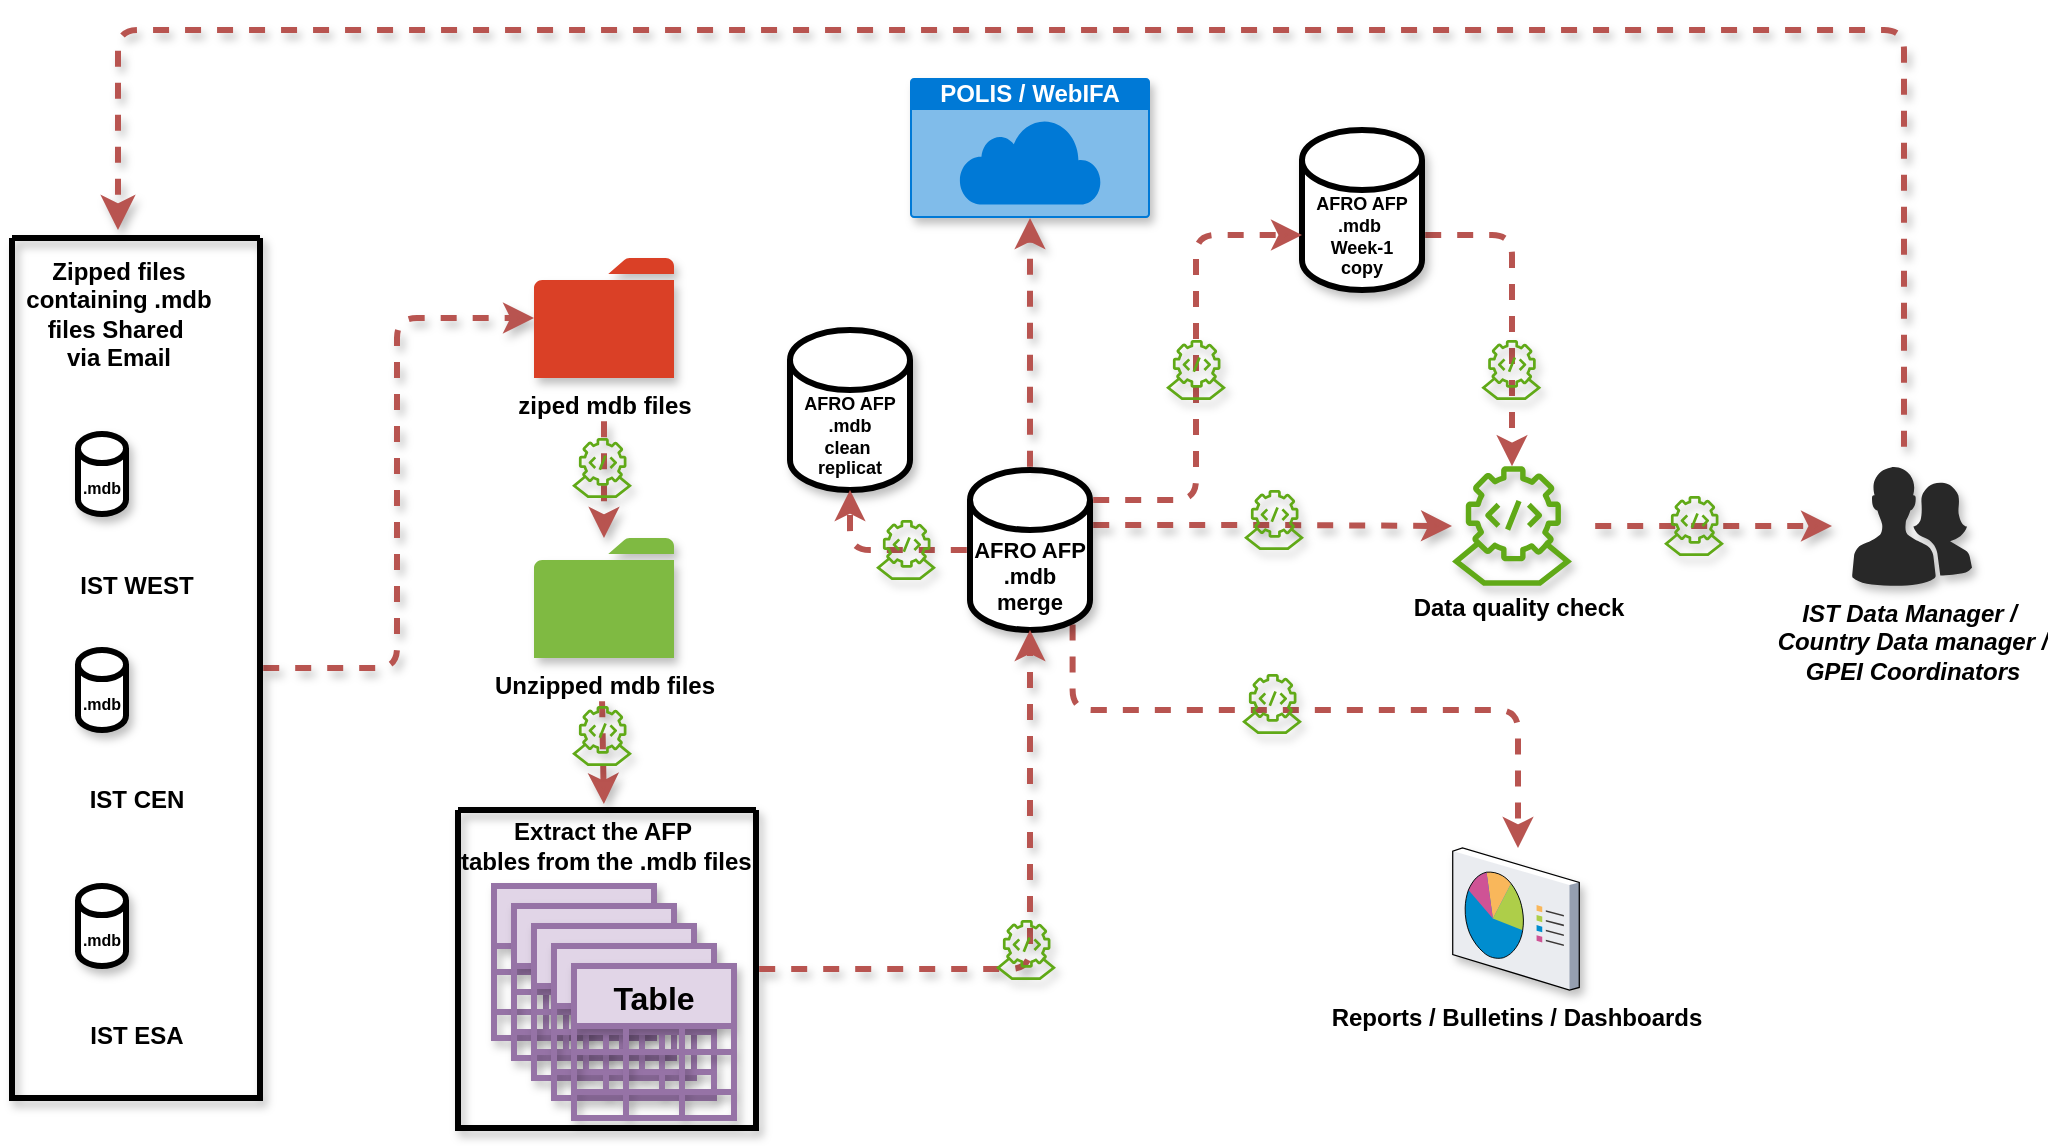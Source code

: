 <mxfile version="24.4.4" type="github">
  <diagram name="Page-1" id="_jBvtWQSh5H69a-jKxZs">
    <mxGraphModel dx="1050" dy="557" grid="1" gridSize="10" guides="1" tooltips="1" connect="1" arrows="1" fold="1" page="1" pageScale="1" pageWidth="1169" pageHeight="827" math="0" shadow="0">
      <root>
        <mxCell id="0" />
        <mxCell id="1" parent="0" />
        <mxCell id="SC9tfXkZUYzUayhjQIrH-97" style="edgeStyle=orthogonalEdgeStyle;rounded=1;orthogonalLoop=0;jettySize=auto;html=1;exitX=1;exitY=0;exitDx=0;exitDy=27.5;exitPerimeter=0;fixDash=1;flowAnimation=1;fillColor=#f8cecc;strokeColor=#b85450;curved=0;shadow=1;strokeWidth=3;" parent="1" source="SC9tfXkZUYzUayhjQIrH-6" target="SC9tfXkZUYzUayhjQIrH-87" edge="1">
          <mxGeometry relative="1" as="geometry">
            <mxPoint x="804" y="355.75" as="targetPoint" />
          </mxGeometry>
        </mxCell>
        <mxCell id="qxyx-t3NvDunB_X7FSS7-4" style="edgeStyle=orthogonalEdgeStyle;rounded=1;orthogonalLoop=1;jettySize=auto;html=1;exitX=0.855;exitY=1;exitDx=0;exitDy=-4.35;exitPerimeter=0;strokeWidth=3;curved=0;flowAnimation=1;fillColor=#f8cecc;strokeColor=#b85450;" parent="1" source="SC9tfXkZUYzUayhjQIrH-6" target="SC9tfXkZUYzUayhjQIrH-104" edge="1">
          <mxGeometry relative="1" as="geometry">
            <Array as="points">
              <mxPoint x="624" y="450" />
              <mxPoint x="847" y="450" />
            </Array>
          </mxGeometry>
        </mxCell>
        <mxCell id="SC9tfXkZUYzUayhjQIrH-6" value="AFRO AFP .mdb&lt;div style=&quot;font-size: 11px;&quot;&gt;merge&lt;/div&gt;" style="shape=cylinder3;whiteSpace=wrap;html=1;boundedLbl=1;backgroundOutline=1;size=15;shadow=1;strokeWidth=3;fontStyle=1;fontSize=11;" parent="1" vertex="1">
          <mxGeometry x="573" y="330" width="60" height="80" as="geometry" />
        </mxCell>
        <mxCell id="SC9tfXkZUYzUayhjQIrH-80" style="edgeStyle=orthogonalEdgeStyle;rounded=1;orthogonalLoop=0;jettySize=auto;html=1;exitX=1;exitY=0.5;exitDx=0;exitDy=0;fixDash=1;flowAnimation=1;fillColor=#f8cecc;strokeColor=#b85450;curved=0;shadow=1;strokeWidth=3;" parent="1" source="SC9tfXkZUYzUayhjQIrH-8" target="SC9tfXkZUYzUayhjQIrH-10" edge="1">
          <mxGeometry relative="1" as="geometry" />
        </mxCell>
        <mxCell id="SC9tfXkZUYzUayhjQIrH-8" value="" style="swimlane;startSize=0;shadow=1;strokeWidth=3;fontStyle=1" parent="1" vertex="1">
          <mxGeometry x="94" y="214" width="124" height="430" as="geometry" />
        </mxCell>
        <mxCell id="qxyx-t3NvDunB_X7FSS7-19" value="IST WEST" style="shape=image;html=1;verticalAlign=top;verticalLabelPosition=bottom;labelBackgroundColor=#ffffff;imageAspect=0;aspect=fixed;image=https://cdn0.iconfinder.com/data/icons/evericons-24px-vol-1/24/folder-zip-128.png;strokeWidth=1;shadow=1;fontStyle=1;imageBackground=none;" parent="SC9tfXkZUYzUayhjQIrH-8" vertex="1">
          <mxGeometry x="20" y="76" width="84" height="84" as="geometry" />
        </mxCell>
        <mxCell id="qxyx-t3NvDunB_X7FSS7-20" value="IST CEN" style="shape=image;html=1;verticalAlign=top;verticalLabelPosition=bottom;labelBackgroundColor=#ffffff;imageAspect=0;aspect=fixed;image=https://cdn0.iconfinder.com/data/icons/evericons-24px-vol-1/24/folder-zip-128.png;strokeWidth=1;shadow=1;fontStyle=1;imageBackground=none;" parent="SC9tfXkZUYzUayhjQIrH-8" vertex="1">
          <mxGeometry x="20" y="183" width="84" height="84" as="geometry" />
        </mxCell>
        <mxCell id="qxyx-t3NvDunB_X7FSS7-21" value="IST ESA" style="shape=image;html=1;verticalAlign=top;verticalLabelPosition=bottom;labelBackgroundColor=#ffffff;imageAspect=0;aspect=fixed;image=https://cdn0.iconfinder.com/data/icons/evericons-24px-vol-1/24/folder-zip-128.png;strokeWidth=1;shadow=1;fontStyle=1;imageBackground=none;" parent="SC9tfXkZUYzUayhjQIrH-8" vertex="1">
          <mxGeometry x="20" y="301" width="84" height="84" as="geometry" />
        </mxCell>
        <mxCell id="SC9tfXkZUYzUayhjQIrH-3" value="&lt;font style=&quot;font-size: 8px;&quot;&gt;.mdb&lt;/font&gt;" style="shape=cylinder3;whiteSpace=wrap;html=1;boundedLbl=1;backgroundOutline=1;size=7.268;shadow=1;strokeWidth=3;fontStyle=1" parent="SC9tfXkZUYzUayhjQIrH-8" vertex="1">
          <mxGeometry x="33" y="98" width="24" height="40" as="geometry" />
        </mxCell>
        <mxCell id="qxyx-t3NvDunB_X7FSS7-23" value="&lt;font style=&quot;font-size: 8px;&quot;&gt;.mdb&lt;/font&gt;" style="shape=cylinder3;whiteSpace=wrap;html=1;boundedLbl=1;backgroundOutline=1;size=7.268;shadow=1;strokeWidth=3;fontStyle=1" parent="SC9tfXkZUYzUayhjQIrH-8" vertex="1">
          <mxGeometry x="33" y="206" width="24" height="40" as="geometry" />
        </mxCell>
        <mxCell id="qxyx-t3NvDunB_X7FSS7-24" value="&lt;font style=&quot;font-size: 8px;&quot;&gt;.mdb&lt;/font&gt;" style="shape=cylinder3;whiteSpace=wrap;html=1;boundedLbl=1;backgroundOutline=1;size=7.268;shadow=1;strokeWidth=3;fontStyle=1" parent="SC9tfXkZUYzUayhjQIrH-8" vertex="1">
          <mxGeometry x="33" y="324" width="24" height="40" as="geometry" />
        </mxCell>
        <mxCell id="SC9tfXkZUYzUayhjQIrH-9" value="Zipped files&lt;div&gt;containing .mdb&lt;/div&gt;&lt;div&gt;files Shared&amp;nbsp;&lt;div&gt;via Email&lt;/div&gt;&lt;/div&gt;" style="text;html=1;align=center;verticalAlign=middle;resizable=0;points=[];autosize=1;strokeColor=none;fillColor=none;fontStyle=1;shadow=1;strokeWidth=3;" parent="1" vertex="1">
          <mxGeometry x="92" y="217" width="110" height="70" as="geometry" />
        </mxCell>
        <mxCell id="SC9tfXkZUYzUayhjQIrH-10" value="ziped mdb files" style="pointerEvents=1;shadow=1;dashed=0;html=1;strokeColor=none;labelPosition=center;verticalLabelPosition=bottom;verticalAlign=top;outlineConnect=0;align=center;shape=mxgraph.office.concepts.folder;fillColor=#DA4026;strokeWidth=3;fontStyle=1" parent="1" vertex="1">
          <mxGeometry x="355" y="224" width="70" height="60" as="geometry" />
        </mxCell>
        <mxCell id="SC9tfXkZUYzUayhjQIrH-11" value="Unzipped mdb files" style="pointerEvents=1;shadow=1;dashed=0;html=1;strokeColor=none;labelPosition=center;verticalLabelPosition=bottom;verticalAlign=top;outlineConnect=0;align=center;shape=mxgraph.office.concepts.folder;fillColor=#7FBA42;strokeWidth=3;fontStyle=1" parent="1" vertex="1">
          <mxGeometry x="355" y="364" width="70" height="60" as="geometry" />
        </mxCell>
        <mxCell id="SC9tfXkZUYzUayhjQIrH-12" value="Table" style="shape=table;startSize=30;container=1;collapsible=0;childLayout=tableLayout;strokeColor=#9673a6;fontSize=16;shadow=1;strokeWidth=3;fontStyle=1;fillColor=#e1d5e7;" parent="1" vertex="1">
          <mxGeometry x="335" y="538" width="80" height="76" as="geometry" />
        </mxCell>
        <mxCell id="SC9tfXkZUYzUayhjQIrH-13" value="" style="shape=tableRow;horizontal=0;startSize=0;swimlaneHead=0;swimlaneBody=0;strokeColor=inherit;top=0;left=0;bottom=0;right=0;collapsible=0;dropTarget=0;fillColor=none;points=[[0,0.5],[1,0.5]];portConstraint=eastwest;fontSize=16;shadow=1;strokeWidth=3;fontStyle=1" parent="SC9tfXkZUYzUayhjQIrH-12" vertex="1">
          <mxGeometry y="30" width="80" height="13" as="geometry" />
        </mxCell>
        <mxCell id="SC9tfXkZUYzUayhjQIrH-14" value="" style="shape=partialRectangle;html=1;whiteSpace=wrap;connectable=0;strokeColor=inherit;overflow=hidden;fillColor=none;top=0;left=0;bottom=0;right=0;pointerEvents=1;fontSize=16;shadow=1;strokeWidth=3;fontStyle=1" parent="SC9tfXkZUYzUayhjQIrH-13" vertex="1">
          <mxGeometry width="26" height="13" as="geometry">
            <mxRectangle width="26" height="13" as="alternateBounds" />
          </mxGeometry>
        </mxCell>
        <mxCell id="SC9tfXkZUYzUayhjQIrH-15" value="" style="shape=partialRectangle;html=1;whiteSpace=wrap;connectable=0;strokeColor=inherit;overflow=hidden;fillColor=none;top=0;left=0;bottom=0;right=0;pointerEvents=1;fontSize=16;shadow=1;strokeWidth=3;fontStyle=1" parent="SC9tfXkZUYzUayhjQIrH-13" vertex="1">
          <mxGeometry x="26" width="28" height="13" as="geometry">
            <mxRectangle width="28" height="13" as="alternateBounds" />
          </mxGeometry>
        </mxCell>
        <mxCell id="SC9tfXkZUYzUayhjQIrH-16" value="" style="shape=partialRectangle;html=1;whiteSpace=wrap;connectable=0;strokeColor=inherit;overflow=hidden;fillColor=none;top=0;left=0;bottom=0;right=0;pointerEvents=1;fontSize=16;shadow=1;strokeWidth=3;fontStyle=1" parent="SC9tfXkZUYzUayhjQIrH-13" vertex="1">
          <mxGeometry x="54" width="26" height="13" as="geometry">
            <mxRectangle width="26" height="13" as="alternateBounds" />
          </mxGeometry>
        </mxCell>
        <mxCell id="SC9tfXkZUYzUayhjQIrH-17" value="" style="shape=tableRow;horizontal=0;startSize=0;swimlaneHead=0;swimlaneBody=0;strokeColor=inherit;top=0;left=0;bottom=0;right=0;collapsible=0;dropTarget=0;fillColor=none;points=[[0,0.5],[1,0.5]];portConstraint=eastwest;fontSize=16;shadow=1;strokeWidth=3;fontStyle=1" parent="SC9tfXkZUYzUayhjQIrH-12" vertex="1">
          <mxGeometry y="43" width="80" height="20" as="geometry" />
        </mxCell>
        <mxCell id="SC9tfXkZUYzUayhjQIrH-18" value="" style="shape=partialRectangle;html=1;whiteSpace=wrap;connectable=0;strokeColor=inherit;overflow=hidden;fillColor=none;top=0;left=0;bottom=0;right=0;pointerEvents=1;fontSize=16;shadow=1;strokeWidth=3;fontStyle=1" parent="SC9tfXkZUYzUayhjQIrH-17" vertex="1">
          <mxGeometry width="26" height="20" as="geometry">
            <mxRectangle width="26" height="20" as="alternateBounds" />
          </mxGeometry>
        </mxCell>
        <mxCell id="SC9tfXkZUYzUayhjQIrH-19" value="" style="shape=partialRectangle;html=1;whiteSpace=wrap;connectable=0;strokeColor=inherit;overflow=hidden;fillColor=none;top=0;left=0;bottom=0;right=0;pointerEvents=1;fontSize=16;shadow=1;strokeWidth=3;fontStyle=1" parent="SC9tfXkZUYzUayhjQIrH-17" vertex="1">
          <mxGeometry x="26" width="28" height="20" as="geometry">
            <mxRectangle width="28" height="20" as="alternateBounds" />
          </mxGeometry>
        </mxCell>
        <mxCell id="SC9tfXkZUYzUayhjQIrH-20" value="" style="shape=partialRectangle;html=1;whiteSpace=wrap;connectable=0;strokeColor=inherit;overflow=hidden;fillColor=none;top=0;left=0;bottom=0;right=0;pointerEvents=1;fontSize=16;shadow=1;strokeWidth=3;fontStyle=1" parent="SC9tfXkZUYzUayhjQIrH-17" vertex="1">
          <mxGeometry x="54" width="26" height="20" as="geometry">
            <mxRectangle width="26" height="20" as="alternateBounds" />
          </mxGeometry>
        </mxCell>
        <mxCell id="SC9tfXkZUYzUayhjQIrH-21" value="" style="shape=tableRow;horizontal=0;startSize=0;swimlaneHead=0;swimlaneBody=0;strokeColor=inherit;top=0;left=0;bottom=0;right=0;collapsible=0;dropTarget=0;fillColor=none;points=[[0,0.5],[1,0.5]];portConstraint=eastwest;fontSize=16;shadow=1;strokeWidth=3;fontStyle=1" parent="SC9tfXkZUYzUayhjQIrH-12" vertex="1">
          <mxGeometry y="63" width="80" height="13" as="geometry" />
        </mxCell>
        <mxCell id="SC9tfXkZUYzUayhjQIrH-22" value="" style="shape=partialRectangle;html=1;whiteSpace=wrap;connectable=0;strokeColor=inherit;overflow=hidden;fillColor=none;top=0;left=0;bottom=0;right=0;pointerEvents=1;fontSize=16;shadow=1;strokeWidth=3;fontStyle=1" parent="SC9tfXkZUYzUayhjQIrH-21" vertex="1">
          <mxGeometry width="26" height="13" as="geometry">
            <mxRectangle width="26" height="13" as="alternateBounds" />
          </mxGeometry>
        </mxCell>
        <mxCell id="SC9tfXkZUYzUayhjQIrH-23" value="" style="shape=partialRectangle;html=1;whiteSpace=wrap;connectable=0;strokeColor=inherit;overflow=hidden;fillColor=none;top=0;left=0;bottom=0;right=0;pointerEvents=1;fontSize=16;shadow=1;strokeWidth=3;fontStyle=1" parent="SC9tfXkZUYzUayhjQIrH-21" vertex="1">
          <mxGeometry x="26" width="28" height="13" as="geometry">
            <mxRectangle width="28" height="13" as="alternateBounds" />
          </mxGeometry>
        </mxCell>
        <mxCell id="SC9tfXkZUYzUayhjQIrH-24" value="" style="shape=partialRectangle;html=1;whiteSpace=wrap;connectable=0;strokeColor=inherit;overflow=hidden;fillColor=none;top=0;left=0;bottom=0;right=0;pointerEvents=1;fontSize=16;shadow=1;strokeWidth=3;fontStyle=1" parent="SC9tfXkZUYzUayhjQIrH-21" vertex="1">
          <mxGeometry x="54" width="26" height="13" as="geometry">
            <mxRectangle width="26" height="13" as="alternateBounds" />
          </mxGeometry>
        </mxCell>
        <mxCell id="SC9tfXkZUYzUayhjQIrH-25" value="Table" style="shape=table;startSize=30;container=1;collapsible=0;childLayout=tableLayout;strokeColor=#9673a6;fontSize=16;shadow=1;strokeWidth=3;fontStyle=1;fillColor=#e1d5e7;" parent="1" vertex="1">
          <mxGeometry x="345" y="548" width="80" height="76" as="geometry" />
        </mxCell>
        <mxCell id="SC9tfXkZUYzUayhjQIrH-26" value="" style="shape=tableRow;horizontal=0;startSize=0;swimlaneHead=0;swimlaneBody=0;strokeColor=inherit;top=0;left=0;bottom=0;right=0;collapsible=0;dropTarget=0;fillColor=none;points=[[0,0.5],[1,0.5]];portConstraint=eastwest;fontSize=16;shadow=1;strokeWidth=3;fontStyle=1" parent="SC9tfXkZUYzUayhjQIrH-25" vertex="1">
          <mxGeometry y="30" width="80" height="13" as="geometry" />
        </mxCell>
        <mxCell id="SC9tfXkZUYzUayhjQIrH-27" value="" style="shape=partialRectangle;html=1;whiteSpace=wrap;connectable=0;strokeColor=inherit;overflow=hidden;fillColor=none;top=0;left=0;bottom=0;right=0;pointerEvents=1;fontSize=16;shadow=1;strokeWidth=3;fontStyle=1" parent="SC9tfXkZUYzUayhjQIrH-26" vertex="1">
          <mxGeometry width="26" height="13" as="geometry">
            <mxRectangle width="26" height="13" as="alternateBounds" />
          </mxGeometry>
        </mxCell>
        <mxCell id="SC9tfXkZUYzUayhjQIrH-28" value="" style="shape=partialRectangle;html=1;whiteSpace=wrap;connectable=0;strokeColor=inherit;overflow=hidden;fillColor=none;top=0;left=0;bottom=0;right=0;pointerEvents=1;fontSize=16;shadow=1;strokeWidth=3;fontStyle=1" parent="SC9tfXkZUYzUayhjQIrH-26" vertex="1">
          <mxGeometry x="26" width="28" height="13" as="geometry">
            <mxRectangle width="28" height="13" as="alternateBounds" />
          </mxGeometry>
        </mxCell>
        <mxCell id="SC9tfXkZUYzUayhjQIrH-29" value="" style="shape=partialRectangle;html=1;whiteSpace=wrap;connectable=0;strokeColor=inherit;overflow=hidden;fillColor=none;top=0;left=0;bottom=0;right=0;pointerEvents=1;fontSize=16;shadow=1;strokeWidth=3;fontStyle=1" parent="SC9tfXkZUYzUayhjQIrH-26" vertex="1">
          <mxGeometry x="54" width="26" height="13" as="geometry">
            <mxRectangle width="26" height="13" as="alternateBounds" />
          </mxGeometry>
        </mxCell>
        <mxCell id="SC9tfXkZUYzUayhjQIrH-30" value="" style="shape=tableRow;horizontal=0;startSize=0;swimlaneHead=0;swimlaneBody=0;strokeColor=inherit;top=0;left=0;bottom=0;right=0;collapsible=0;dropTarget=0;fillColor=none;points=[[0,0.5],[1,0.5]];portConstraint=eastwest;fontSize=16;shadow=1;strokeWidth=3;fontStyle=1" parent="SC9tfXkZUYzUayhjQIrH-25" vertex="1">
          <mxGeometry y="43" width="80" height="20" as="geometry" />
        </mxCell>
        <mxCell id="SC9tfXkZUYzUayhjQIrH-31" value="" style="shape=partialRectangle;html=1;whiteSpace=wrap;connectable=0;strokeColor=inherit;overflow=hidden;fillColor=none;top=0;left=0;bottom=0;right=0;pointerEvents=1;fontSize=16;shadow=1;strokeWidth=3;fontStyle=1" parent="SC9tfXkZUYzUayhjQIrH-30" vertex="1">
          <mxGeometry width="26" height="20" as="geometry">
            <mxRectangle width="26" height="20" as="alternateBounds" />
          </mxGeometry>
        </mxCell>
        <mxCell id="SC9tfXkZUYzUayhjQIrH-32" value="" style="shape=partialRectangle;html=1;whiteSpace=wrap;connectable=0;strokeColor=inherit;overflow=hidden;fillColor=none;top=0;left=0;bottom=0;right=0;pointerEvents=1;fontSize=16;shadow=1;strokeWidth=3;fontStyle=1" parent="SC9tfXkZUYzUayhjQIrH-30" vertex="1">
          <mxGeometry x="26" width="28" height="20" as="geometry">
            <mxRectangle width="28" height="20" as="alternateBounds" />
          </mxGeometry>
        </mxCell>
        <mxCell id="SC9tfXkZUYzUayhjQIrH-33" value="" style="shape=partialRectangle;html=1;whiteSpace=wrap;connectable=0;strokeColor=inherit;overflow=hidden;fillColor=none;top=0;left=0;bottom=0;right=0;pointerEvents=1;fontSize=16;shadow=1;strokeWidth=3;fontStyle=1" parent="SC9tfXkZUYzUayhjQIrH-30" vertex="1">
          <mxGeometry x="54" width="26" height="20" as="geometry">
            <mxRectangle width="26" height="20" as="alternateBounds" />
          </mxGeometry>
        </mxCell>
        <mxCell id="SC9tfXkZUYzUayhjQIrH-34" value="" style="shape=tableRow;horizontal=0;startSize=0;swimlaneHead=0;swimlaneBody=0;strokeColor=inherit;top=0;left=0;bottom=0;right=0;collapsible=0;dropTarget=0;fillColor=none;points=[[0,0.5],[1,0.5]];portConstraint=eastwest;fontSize=16;shadow=1;strokeWidth=3;fontStyle=1" parent="SC9tfXkZUYzUayhjQIrH-25" vertex="1">
          <mxGeometry y="63" width="80" height="13" as="geometry" />
        </mxCell>
        <mxCell id="SC9tfXkZUYzUayhjQIrH-35" value="" style="shape=partialRectangle;html=1;whiteSpace=wrap;connectable=0;strokeColor=inherit;overflow=hidden;fillColor=none;top=0;left=0;bottom=0;right=0;pointerEvents=1;fontSize=16;shadow=1;strokeWidth=3;fontStyle=1" parent="SC9tfXkZUYzUayhjQIrH-34" vertex="1">
          <mxGeometry width="26" height="13" as="geometry">
            <mxRectangle width="26" height="13" as="alternateBounds" />
          </mxGeometry>
        </mxCell>
        <mxCell id="SC9tfXkZUYzUayhjQIrH-36" value="" style="shape=partialRectangle;html=1;whiteSpace=wrap;connectable=0;strokeColor=inherit;overflow=hidden;fillColor=none;top=0;left=0;bottom=0;right=0;pointerEvents=1;fontSize=16;shadow=1;strokeWidth=3;fontStyle=1" parent="SC9tfXkZUYzUayhjQIrH-34" vertex="1">
          <mxGeometry x="26" width="28" height="13" as="geometry">
            <mxRectangle width="28" height="13" as="alternateBounds" />
          </mxGeometry>
        </mxCell>
        <mxCell id="SC9tfXkZUYzUayhjQIrH-37" value="" style="shape=partialRectangle;html=1;whiteSpace=wrap;connectable=0;strokeColor=inherit;overflow=hidden;fillColor=none;top=0;left=0;bottom=0;right=0;pointerEvents=1;fontSize=16;shadow=1;strokeWidth=3;fontStyle=1" parent="SC9tfXkZUYzUayhjQIrH-34" vertex="1">
          <mxGeometry x="54" width="26" height="13" as="geometry">
            <mxRectangle width="26" height="13" as="alternateBounds" />
          </mxGeometry>
        </mxCell>
        <mxCell id="SC9tfXkZUYzUayhjQIrH-38" value="Table" style="shape=table;startSize=30;container=1;collapsible=0;childLayout=tableLayout;strokeColor=#9673a6;fontSize=16;shadow=1;strokeWidth=3;fontStyle=1;fillColor=#e1d5e7;" parent="1" vertex="1">
          <mxGeometry x="355" y="558" width="80" height="76" as="geometry" />
        </mxCell>
        <mxCell id="SC9tfXkZUYzUayhjQIrH-39" value="" style="shape=tableRow;horizontal=0;startSize=0;swimlaneHead=0;swimlaneBody=0;strokeColor=inherit;top=0;left=0;bottom=0;right=0;collapsible=0;dropTarget=0;fillColor=none;points=[[0,0.5],[1,0.5]];portConstraint=eastwest;fontSize=16;shadow=1;strokeWidth=3;fontStyle=1" parent="SC9tfXkZUYzUayhjQIrH-38" vertex="1">
          <mxGeometry y="30" width="80" height="13" as="geometry" />
        </mxCell>
        <mxCell id="SC9tfXkZUYzUayhjQIrH-40" value="" style="shape=partialRectangle;html=1;whiteSpace=wrap;connectable=0;strokeColor=inherit;overflow=hidden;fillColor=none;top=0;left=0;bottom=0;right=0;pointerEvents=1;fontSize=16;shadow=1;strokeWidth=3;fontStyle=1" parent="SC9tfXkZUYzUayhjQIrH-39" vertex="1">
          <mxGeometry width="26" height="13" as="geometry">
            <mxRectangle width="26" height="13" as="alternateBounds" />
          </mxGeometry>
        </mxCell>
        <mxCell id="SC9tfXkZUYzUayhjQIrH-41" value="" style="shape=partialRectangle;html=1;whiteSpace=wrap;connectable=0;strokeColor=inherit;overflow=hidden;fillColor=none;top=0;left=0;bottom=0;right=0;pointerEvents=1;fontSize=16;shadow=1;strokeWidth=3;fontStyle=1" parent="SC9tfXkZUYzUayhjQIrH-39" vertex="1">
          <mxGeometry x="26" width="28" height="13" as="geometry">
            <mxRectangle width="28" height="13" as="alternateBounds" />
          </mxGeometry>
        </mxCell>
        <mxCell id="SC9tfXkZUYzUayhjQIrH-42" value="" style="shape=partialRectangle;html=1;whiteSpace=wrap;connectable=0;strokeColor=inherit;overflow=hidden;fillColor=none;top=0;left=0;bottom=0;right=0;pointerEvents=1;fontSize=16;shadow=1;strokeWidth=3;fontStyle=1" parent="SC9tfXkZUYzUayhjQIrH-39" vertex="1">
          <mxGeometry x="54" width="26" height="13" as="geometry">
            <mxRectangle width="26" height="13" as="alternateBounds" />
          </mxGeometry>
        </mxCell>
        <mxCell id="SC9tfXkZUYzUayhjQIrH-43" value="" style="shape=tableRow;horizontal=0;startSize=0;swimlaneHead=0;swimlaneBody=0;strokeColor=inherit;top=0;left=0;bottom=0;right=0;collapsible=0;dropTarget=0;fillColor=none;points=[[0,0.5],[1,0.5]];portConstraint=eastwest;fontSize=16;shadow=1;strokeWidth=3;fontStyle=1" parent="SC9tfXkZUYzUayhjQIrH-38" vertex="1">
          <mxGeometry y="43" width="80" height="20" as="geometry" />
        </mxCell>
        <mxCell id="SC9tfXkZUYzUayhjQIrH-44" value="" style="shape=partialRectangle;html=1;whiteSpace=wrap;connectable=0;strokeColor=inherit;overflow=hidden;fillColor=none;top=0;left=0;bottom=0;right=0;pointerEvents=1;fontSize=16;shadow=1;strokeWidth=3;fontStyle=1" parent="SC9tfXkZUYzUayhjQIrH-43" vertex="1">
          <mxGeometry width="26" height="20" as="geometry">
            <mxRectangle width="26" height="20" as="alternateBounds" />
          </mxGeometry>
        </mxCell>
        <mxCell id="SC9tfXkZUYzUayhjQIrH-45" value="" style="shape=partialRectangle;html=1;whiteSpace=wrap;connectable=0;strokeColor=inherit;overflow=hidden;fillColor=none;top=0;left=0;bottom=0;right=0;pointerEvents=1;fontSize=16;shadow=1;strokeWidth=3;fontStyle=1" parent="SC9tfXkZUYzUayhjQIrH-43" vertex="1">
          <mxGeometry x="26" width="28" height="20" as="geometry">
            <mxRectangle width="28" height="20" as="alternateBounds" />
          </mxGeometry>
        </mxCell>
        <mxCell id="SC9tfXkZUYzUayhjQIrH-46" value="" style="shape=partialRectangle;html=1;whiteSpace=wrap;connectable=0;strokeColor=inherit;overflow=hidden;fillColor=none;top=0;left=0;bottom=0;right=0;pointerEvents=1;fontSize=16;shadow=1;strokeWidth=3;fontStyle=1" parent="SC9tfXkZUYzUayhjQIrH-43" vertex="1">
          <mxGeometry x="54" width="26" height="20" as="geometry">
            <mxRectangle width="26" height="20" as="alternateBounds" />
          </mxGeometry>
        </mxCell>
        <mxCell id="SC9tfXkZUYzUayhjQIrH-47" value="" style="shape=tableRow;horizontal=0;startSize=0;swimlaneHead=0;swimlaneBody=0;strokeColor=inherit;top=0;left=0;bottom=0;right=0;collapsible=0;dropTarget=0;fillColor=none;points=[[0,0.5],[1,0.5]];portConstraint=eastwest;fontSize=16;shadow=1;strokeWidth=3;fontStyle=1" parent="SC9tfXkZUYzUayhjQIrH-38" vertex="1">
          <mxGeometry y="63" width="80" height="13" as="geometry" />
        </mxCell>
        <mxCell id="SC9tfXkZUYzUayhjQIrH-48" value="" style="shape=partialRectangle;html=1;whiteSpace=wrap;connectable=0;strokeColor=inherit;overflow=hidden;fillColor=none;top=0;left=0;bottom=0;right=0;pointerEvents=1;fontSize=16;shadow=1;strokeWidth=3;fontStyle=1" parent="SC9tfXkZUYzUayhjQIrH-47" vertex="1">
          <mxGeometry width="26" height="13" as="geometry">
            <mxRectangle width="26" height="13" as="alternateBounds" />
          </mxGeometry>
        </mxCell>
        <mxCell id="SC9tfXkZUYzUayhjQIrH-49" value="" style="shape=partialRectangle;html=1;whiteSpace=wrap;connectable=0;strokeColor=inherit;overflow=hidden;fillColor=none;top=0;left=0;bottom=0;right=0;pointerEvents=1;fontSize=16;shadow=1;strokeWidth=3;fontStyle=1" parent="SC9tfXkZUYzUayhjQIrH-47" vertex="1">
          <mxGeometry x="26" width="28" height="13" as="geometry">
            <mxRectangle width="28" height="13" as="alternateBounds" />
          </mxGeometry>
        </mxCell>
        <mxCell id="SC9tfXkZUYzUayhjQIrH-50" value="" style="shape=partialRectangle;html=1;whiteSpace=wrap;connectable=0;strokeColor=inherit;overflow=hidden;fillColor=none;top=0;left=0;bottom=0;right=0;pointerEvents=1;fontSize=16;shadow=1;strokeWidth=3;fontStyle=1" parent="SC9tfXkZUYzUayhjQIrH-47" vertex="1">
          <mxGeometry x="54" width="26" height="13" as="geometry">
            <mxRectangle width="26" height="13" as="alternateBounds" />
          </mxGeometry>
        </mxCell>
        <mxCell id="SC9tfXkZUYzUayhjQIrH-51" value="Table" style="shape=table;startSize=30;container=1;collapsible=0;childLayout=tableLayout;strokeColor=#9673a6;fontSize=16;shadow=1;strokeWidth=3;fontStyle=1;fillColor=#e1d5e7;" parent="1" vertex="1">
          <mxGeometry x="365" y="568" width="80" height="76" as="geometry" />
        </mxCell>
        <mxCell id="SC9tfXkZUYzUayhjQIrH-52" value="" style="shape=tableRow;horizontal=0;startSize=0;swimlaneHead=0;swimlaneBody=0;strokeColor=inherit;top=0;left=0;bottom=0;right=0;collapsible=0;dropTarget=0;fillColor=none;points=[[0,0.5],[1,0.5]];portConstraint=eastwest;fontSize=16;shadow=1;strokeWidth=3;fontStyle=1" parent="SC9tfXkZUYzUayhjQIrH-51" vertex="1">
          <mxGeometry y="30" width="80" height="13" as="geometry" />
        </mxCell>
        <mxCell id="SC9tfXkZUYzUayhjQIrH-53" value="" style="shape=partialRectangle;html=1;whiteSpace=wrap;connectable=0;strokeColor=inherit;overflow=hidden;fillColor=none;top=0;left=0;bottom=0;right=0;pointerEvents=1;fontSize=16;shadow=1;strokeWidth=3;fontStyle=1" parent="SC9tfXkZUYzUayhjQIrH-52" vertex="1">
          <mxGeometry width="26" height="13" as="geometry">
            <mxRectangle width="26" height="13" as="alternateBounds" />
          </mxGeometry>
        </mxCell>
        <mxCell id="SC9tfXkZUYzUayhjQIrH-54" value="" style="shape=partialRectangle;html=1;whiteSpace=wrap;connectable=0;strokeColor=inherit;overflow=hidden;fillColor=none;top=0;left=0;bottom=0;right=0;pointerEvents=1;fontSize=16;shadow=1;strokeWidth=3;fontStyle=1" parent="SC9tfXkZUYzUayhjQIrH-52" vertex="1">
          <mxGeometry x="26" width="28" height="13" as="geometry">
            <mxRectangle width="28" height="13" as="alternateBounds" />
          </mxGeometry>
        </mxCell>
        <mxCell id="SC9tfXkZUYzUayhjQIrH-55" value="" style="shape=partialRectangle;html=1;whiteSpace=wrap;connectable=0;strokeColor=inherit;overflow=hidden;fillColor=none;top=0;left=0;bottom=0;right=0;pointerEvents=1;fontSize=16;shadow=1;strokeWidth=3;fontStyle=1" parent="SC9tfXkZUYzUayhjQIrH-52" vertex="1">
          <mxGeometry x="54" width="26" height="13" as="geometry">
            <mxRectangle width="26" height="13" as="alternateBounds" />
          </mxGeometry>
        </mxCell>
        <mxCell id="SC9tfXkZUYzUayhjQIrH-56" value="" style="shape=tableRow;horizontal=0;startSize=0;swimlaneHead=0;swimlaneBody=0;strokeColor=inherit;top=0;left=0;bottom=0;right=0;collapsible=0;dropTarget=0;fillColor=none;points=[[0,0.5],[1,0.5]];portConstraint=eastwest;fontSize=16;shadow=1;strokeWidth=3;fontStyle=1" parent="SC9tfXkZUYzUayhjQIrH-51" vertex="1">
          <mxGeometry y="43" width="80" height="20" as="geometry" />
        </mxCell>
        <mxCell id="SC9tfXkZUYzUayhjQIrH-57" value="" style="shape=partialRectangle;html=1;whiteSpace=wrap;connectable=0;strokeColor=inherit;overflow=hidden;fillColor=none;top=0;left=0;bottom=0;right=0;pointerEvents=1;fontSize=16;shadow=1;strokeWidth=3;fontStyle=1" parent="SC9tfXkZUYzUayhjQIrH-56" vertex="1">
          <mxGeometry width="26" height="20" as="geometry">
            <mxRectangle width="26" height="20" as="alternateBounds" />
          </mxGeometry>
        </mxCell>
        <mxCell id="SC9tfXkZUYzUayhjQIrH-58" value="" style="shape=partialRectangle;html=1;whiteSpace=wrap;connectable=0;strokeColor=inherit;overflow=hidden;fillColor=none;top=0;left=0;bottom=0;right=0;pointerEvents=1;fontSize=16;shadow=1;strokeWidth=3;fontStyle=1" parent="SC9tfXkZUYzUayhjQIrH-56" vertex="1">
          <mxGeometry x="26" width="28" height="20" as="geometry">
            <mxRectangle width="28" height="20" as="alternateBounds" />
          </mxGeometry>
        </mxCell>
        <mxCell id="SC9tfXkZUYzUayhjQIrH-59" value="" style="shape=partialRectangle;html=1;whiteSpace=wrap;connectable=0;strokeColor=inherit;overflow=hidden;fillColor=none;top=0;left=0;bottom=0;right=0;pointerEvents=1;fontSize=16;shadow=1;strokeWidth=3;fontStyle=1" parent="SC9tfXkZUYzUayhjQIrH-56" vertex="1">
          <mxGeometry x="54" width="26" height="20" as="geometry">
            <mxRectangle width="26" height="20" as="alternateBounds" />
          </mxGeometry>
        </mxCell>
        <mxCell id="SC9tfXkZUYzUayhjQIrH-60" value="" style="shape=tableRow;horizontal=0;startSize=0;swimlaneHead=0;swimlaneBody=0;strokeColor=inherit;top=0;left=0;bottom=0;right=0;collapsible=0;dropTarget=0;fillColor=none;points=[[0,0.5],[1,0.5]];portConstraint=eastwest;fontSize=16;shadow=1;strokeWidth=3;fontStyle=1" parent="SC9tfXkZUYzUayhjQIrH-51" vertex="1">
          <mxGeometry y="63" width="80" height="13" as="geometry" />
        </mxCell>
        <mxCell id="SC9tfXkZUYzUayhjQIrH-61" value="" style="shape=partialRectangle;html=1;whiteSpace=wrap;connectable=0;strokeColor=inherit;overflow=hidden;fillColor=none;top=0;left=0;bottom=0;right=0;pointerEvents=1;fontSize=16;shadow=1;strokeWidth=3;fontStyle=1" parent="SC9tfXkZUYzUayhjQIrH-60" vertex="1">
          <mxGeometry width="26" height="13" as="geometry">
            <mxRectangle width="26" height="13" as="alternateBounds" />
          </mxGeometry>
        </mxCell>
        <mxCell id="SC9tfXkZUYzUayhjQIrH-62" value="" style="shape=partialRectangle;html=1;whiteSpace=wrap;connectable=0;strokeColor=inherit;overflow=hidden;fillColor=none;top=0;left=0;bottom=0;right=0;pointerEvents=1;fontSize=16;shadow=1;strokeWidth=3;fontStyle=1" parent="SC9tfXkZUYzUayhjQIrH-60" vertex="1">
          <mxGeometry x="26" width="28" height="13" as="geometry">
            <mxRectangle width="28" height="13" as="alternateBounds" />
          </mxGeometry>
        </mxCell>
        <mxCell id="SC9tfXkZUYzUayhjQIrH-63" value="" style="shape=partialRectangle;html=1;whiteSpace=wrap;connectable=0;strokeColor=inherit;overflow=hidden;fillColor=none;top=0;left=0;bottom=0;right=0;pointerEvents=1;fontSize=16;shadow=1;strokeWidth=3;fontStyle=1" parent="SC9tfXkZUYzUayhjQIrH-60" vertex="1">
          <mxGeometry x="54" width="26" height="13" as="geometry">
            <mxRectangle width="26" height="13" as="alternateBounds" />
          </mxGeometry>
        </mxCell>
        <mxCell id="SC9tfXkZUYzUayhjQIrH-64" value="Table" style="shape=table;startSize=30;container=1;collapsible=0;childLayout=tableLayout;strokeColor=#9673a6;fontSize=16;shadow=1;strokeWidth=3;fontStyle=1;fillColor=#e1d5e7;" parent="1" vertex="1">
          <mxGeometry x="375" y="578" width="80" height="76" as="geometry" />
        </mxCell>
        <mxCell id="SC9tfXkZUYzUayhjQIrH-65" value="" style="shape=tableRow;horizontal=0;startSize=0;swimlaneHead=0;swimlaneBody=0;strokeColor=inherit;top=0;left=0;bottom=0;right=0;collapsible=0;dropTarget=0;fillColor=none;points=[[0,0.5],[1,0.5]];portConstraint=eastwest;fontSize=16;shadow=1;strokeWidth=3;fontStyle=1" parent="SC9tfXkZUYzUayhjQIrH-64" vertex="1">
          <mxGeometry y="30" width="80" height="13" as="geometry" />
        </mxCell>
        <mxCell id="SC9tfXkZUYzUayhjQIrH-66" value="" style="shape=partialRectangle;html=1;whiteSpace=wrap;connectable=0;strokeColor=inherit;overflow=hidden;fillColor=none;top=0;left=0;bottom=0;right=0;pointerEvents=1;fontSize=16;shadow=1;strokeWidth=3;fontStyle=1" parent="SC9tfXkZUYzUayhjQIrH-65" vertex="1">
          <mxGeometry width="26" height="13" as="geometry">
            <mxRectangle width="26" height="13" as="alternateBounds" />
          </mxGeometry>
        </mxCell>
        <mxCell id="SC9tfXkZUYzUayhjQIrH-67" value="" style="shape=partialRectangle;html=1;whiteSpace=wrap;connectable=0;strokeColor=inherit;overflow=hidden;fillColor=none;top=0;left=0;bottom=0;right=0;pointerEvents=1;fontSize=16;shadow=1;strokeWidth=3;fontStyle=1" parent="SC9tfXkZUYzUayhjQIrH-65" vertex="1">
          <mxGeometry x="26" width="28" height="13" as="geometry">
            <mxRectangle width="28" height="13" as="alternateBounds" />
          </mxGeometry>
        </mxCell>
        <mxCell id="SC9tfXkZUYzUayhjQIrH-68" value="" style="shape=partialRectangle;html=1;whiteSpace=wrap;connectable=0;strokeColor=inherit;overflow=hidden;fillColor=none;top=0;left=0;bottom=0;right=0;pointerEvents=1;fontSize=16;shadow=1;strokeWidth=3;fontStyle=1" parent="SC9tfXkZUYzUayhjQIrH-65" vertex="1">
          <mxGeometry x="54" width="26" height="13" as="geometry">
            <mxRectangle width="26" height="13" as="alternateBounds" />
          </mxGeometry>
        </mxCell>
        <mxCell id="SC9tfXkZUYzUayhjQIrH-69" value="" style="shape=tableRow;horizontal=0;startSize=0;swimlaneHead=0;swimlaneBody=0;strokeColor=inherit;top=0;left=0;bottom=0;right=0;collapsible=0;dropTarget=0;fillColor=none;points=[[0,0.5],[1,0.5]];portConstraint=eastwest;fontSize=16;shadow=1;strokeWidth=3;fontStyle=1" parent="SC9tfXkZUYzUayhjQIrH-64" vertex="1">
          <mxGeometry y="43" width="80" height="20" as="geometry" />
        </mxCell>
        <mxCell id="SC9tfXkZUYzUayhjQIrH-70" value="" style="shape=partialRectangle;html=1;whiteSpace=wrap;connectable=0;strokeColor=inherit;overflow=hidden;fillColor=none;top=0;left=0;bottom=0;right=0;pointerEvents=1;fontSize=16;shadow=1;strokeWidth=3;fontStyle=1" parent="SC9tfXkZUYzUayhjQIrH-69" vertex="1">
          <mxGeometry width="26" height="20" as="geometry">
            <mxRectangle width="26" height="20" as="alternateBounds" />
          </mxGeometry>
        </mxCell>
        <mxCell id="SC9tfXkZUYzUayhjQIrH-71" value="" style="shape=partialRectangle;html=1;whiteSpace=wrap;connectable=0;strokeColor=inherit;overflow=hidden;fillColor=none;top=0;left=0;bottom=0;right=0;pointerEvents=1;fontSize=16;shadow=1;strokeWidth=3;fontStyle=1" parent="SC9tfXkZUYzUayhjQIrH-69" vertex="1">
          <mxGeometry x="26" width="28" height="20" as="geometry">
            <mxRectangle width="28" height="20" as="alternateBounds" />
          </mxGeometry>
        </mxCell>
        <mxCell id="SC9tfXkZUYzUayhjQIrH-72" value="" style="shape=partialRectangle;html=1;whiteSpace=wrap;connectable=0;strokeColor=inherit;overflow=hidden;fillColor=none;top=0;left=0;bottom=0;right=0;pointerEvents=1;fontSize=16;shadow=1;strokeWidth=3;fontStyle=1" parent="SC9tfXkZUYzUayhjQIrH-69" vertex="1">
          <mxGeometry x="54" width="26" height="20" as="geometry">
            <mxRectangle width="26" height="20" as="alternateBounds" />
          </mxGeometry>
        </mxCell>
        <mxCell id="SC9tfXkZUYzUayhjQIrH-73" value="" style="shape=tableRow;horizontal=0;startSize=0;swimlaneHead=0;swimlaneBody=0;strokeColor=inherit;top=0;left=0;bottom=0;right=0;collapsible=0;dropTarget=0;fillColor=none;points=[[0,0.5],[1,0.5]];portConstraint=eastwest;fontSize=16;shadow=1;strokeWidth=3;fontStyle=1" parent="SC9tfXkZUYzUayhjQIrH-64" vertex="1">
          <mxGeometry y="63" width="80" height="13" as="geometry" />
        </mxCell>
        <mxCell id="SC9tfXkZUYzUayhjQIrH-74" value="" style="shape=partialRectangle;html=1;whiteSpace=wrap;connectable=0;strokeColor=inherit;overflow=hidden;fillColor=none;top=0;left=0;bottom=0;right=0;pointerEvents=1;fontSize=16;shadow=1;strokeWidth=3;fontStyle=1" parent="SC9tfXkZUYzUayhjQIrH-73" vertex="1">
          <mxGeometry width="26" height="13" as="geometry">
            <mxRectangle width="26" height="13" as="alternateBounds" />
          </mxGeometry>
        </mxCell>
        <mxCell id="SC9tfXkZUYzUayhjQIrH-75" value="" style="shape=partialRectangle;html=1;whiteSpace=wrap;connectable=0;strokeColor=inherit;overflow=hidden;fillColor=none;top=0;left=0;bottom=0;right=0;pointerEvents=1;fontSize=16;shadow=1;strokeWidth=3;fontStyle=1" parent="SC9tfXkZUYzUayhjQIrH-73" vertex="1">
          <mxGeometry x="26" width="28" height="13" as="geometry">
            <mxRectangle width="28" height="13" as="alternateBounds" />
          </mxGeometry>
        </mxCell>
        <mxCell id="SC9tfXkZUYzUayhjQIrH-76" value="" style="shape=partialRectangle;html=1;whiteSpace=wrap;connectable=0;strokeColor=inherit;overflow=hidden;fillColor=none;top=0;left=0;bottom=0;right=0;pointerEvents=1;fontSize=16;shadow=1;strokeWidth=3;fontStyle=1" parent="SC9tfXkZUYzUayhjQIrH-73" vertex="1">
          <mxGeometry x="54" width="26" height="13" as="geometry">
            <mxRectangle width="26" height="13" as="alternateBounds" />
          </mxGeometry>
        </mxCell>
        <mxCell id="SC9tfXkZUYzUayhjQIrH-82" value="" style="swimlane;startSize=0;shadow=1;strokeWidth=3;fontStyle=1" parent="1" vertex="1">
          <mxGeometry x="317" y="500" width="149" height="159" as="geometry" />
        </mxCell>
        <mxCell id="SC9tfXkZUYzUayhjQIrH-83" value="" style="endArrow=classic;html=1;rounded=1;orthogonalLoop=0;fixDash=1;flowAnimation=1;fillColor=#f8cecc;strokeColor=#b85450;curved=0;shadow=1;strokeWidth=3;" parent="1" target="SC9tfXkZUYzUayhjQIrH-11" edge="1">
          <mxGeometry width="50" height="50" relative="1" as="geometry">
            <mxPoint x="390" y="304" as="sourcePoint" />
            <mxPoint x="459" y="354" as="targetPoint" />
          </mxGeometry>
        </mxCell>
        <mxCell id="SC9tfXkZUYzUayhjQIrH-84" value="Extract the AFP&lt;div&gt;&amp;nbsp;tables from the .mdb files&lt;/div&gt;" style="text;html=1;align=center;verticalAlign=middle;resizable=0;points=[];autosize=1;strokeColor=none;fillColor=none;fontStyle=1;shadow=1;strokeWidth=3;" parent="1" vertex="1">
          <mxGeometry x="308.5" y="497.5" width="160" height="40" as="geometry" />
        </mxCell>
        <mxCell id="SC9tfXkZUYzUayhjQIrH-85" value="" style="endArrow=classic;html=1;rounded=1;orthogonalLoop=0;fixDash=1;flowAnimation=1;fillColor=#f8cecc;strokeColor=#b85450;curved=0;shadow=1;strokeWidth=3;entryX=0.509;entryY=-0.012;entryDx=0;entryDy=0;entryPerimeter=0;" parent="1" target="SC9tfXkZUYzUayhjQIrH-84" edge="1">
          <mxGeometry width="50" height="50" relative="1" as="geometry">
            <mxPoint x="389" y="444" as="sourcePoint" />
            <mxPoint x="389" y="487" as="targetPoint" />
          </mxGeometry>
        </mxCell>
        <mxCell id="SC9tfXkZUYzUayhjQIrH-90" style="edgeStyle=orthogonalEdgeStyle;rounded=1;orthogonalLoop=0;jettySize=auto;html=1;exitX=1;exitY=0.5;exitDx=0;exitDy=0;entryX=0.5;entryY=1;entryDx=0;entryDy=0;entryPerimeter=0;fixDash=1;flowAnimation=1;fillColor=#f8cecc;strokeColor=#b85450;curved=0;shadow=1;strokeWidth=3;" parent="1" source="SC9tfXkZUYzUayhjQIrH-82" target="SC9tfXkZUYzUayhjQIrH-6" edge="1">
          <mxGeometry relative="1" as="geometry" />
        </mxCell>
        <mxCell id="SC9tfXkZUYzUayhjQIrH-87" value="" style="outlineConnect=0;fontColor=#ffffff;fillColor=#60a917;strokeColor=#2D7600;dashed=0;verticalLabelPosition=bottom;verticalAlign=top;align=center;html=1;fontSize=12;fontStyle=1;aspect=fixed;shape=mxgraph.aws4.mainframe_modernization_compiler;gradientColor=none;shadow=1;strokeWidth=3;" parent="1" vertex="1">
          <mxGeometry x="814" y="328" width="60" height="60" as="geometry" />
        </mxCell>
        <mxCell id="qxyx-t3NvDunB_X7FSS7-6" style="edgeStyle=orthogonalEdgeStyle;rounded=1;orthogonalLoop=1;jettySize=auto;html=1;exitX=1;exitY=0;exitDx=0;exitDy=52.5;exitPerimeter=0;curved=0;strokeWidth=3;fillColor=#f8cecc;strokeColor=#b85450;flowAnimation=1;" parent="1" source="SC9tfXkZUYzUayhjQIrH-92" target="SC9tfXkZUYzUayhjQIrH-87" edge="1">
          <mxGeometry relative="1" as="geometry" />
        </mxCell>
        <mxCell id="SC9tfXkZUYzUayhjQIrH-92" value="AFRO AFP .mdb&amp;nbsp;&lt;div&gt;&lt;span style=&quot;background-color: initial;&quot;&gt;Week-1&lt;/span&gt;&lt;div style=&quot;font-size: 9px;&quot;&gt;copy&lt;/div&gt;&lt;/div&gt;" style="shape=cylinder3;whiteSpace=wrap;html=1;boundedLbl=1;backgroundOutline=1;size=15;shadow=1;strokeWidth=3;fontStyle=1;fontSize=9;" parent="1" vertex="1">
          <mxGeometry x="739" y="160" width="60" height="80" as="geometry" />
        </mxCell>
        <mxCell id="SC9tfXkZUYzUayhjQIrH-94" value="" style="outlineConnect=0;fontColor=#ffffff;fillColor=#60a917;strokeColor=#2D7600;dashed=0;verticalLabelPosition=bottom;verticalAlign=top;align=center;html=1;fontSize=12;fontStyle=1;aspect=fixed;shape=mxgraph.aws4.mainframe_modernization_compiler;gradientColor=none;shadow=1;strokeWidth=3;" parent="1" vertex="1">
          <mxGeometry x="374" y="314" width="30" height="30" as="geometry" />
        </mxCell>
        <mxCell id="SC9tfXkZUYzUayhjQIrH-95" value="" style="outlineConnect=0;fontColor=#ffffff;fillColor=#60a917;strokeColor=#2D7600;dashed=0;verticalLabelPosition=bottom;verticalAlign=top;align=center;html=1;fontSize=12;fontStyle=1;aspect=fixed;shape=mxgraph.aws4.mainframe_modernization_compiler;gradientColor=none;shadow=1;strokeWidth=3;" parent="1" vertex="1">
          <mxGeometry x="374" y="448" width="30" height="30" as="geometry" />
        </mxCell>
        <mxCell id="SC9tfXkZUYzUayhjQIrH-100" value="Data quality check" style="text;html=1;align=center;verticalAlign=middle;resizable=0;points=[];autosize=1;strokeColor=none;fillColor=none;shadow=1;strokeWidth=3;fontStyle=1" parent="1" vertex="1">
          <mxGeometry x="787" y="384" width="120" height="30" as="geometry" />
        </mxCell>
        <mxCell id="SC9tfXkZUYzUayhjQIrH-101" value="&lt;i&gt;IST Data Manager /&amp;nbsp;&lt;/i&gt;&lt;div&gt;&lt;i&gt;Country Data manager /&lt;/i&gt;&lt;div&gt;&lt;i&gt;GPEI Coordinators&lt;/i&gt;&lt;/div&gt;&lt;/div&gt;" style="verticalLabelPosition=bottom;html=1;fillColor=#282828;strokeColor=none;verticalAlign=top;pointerEvents=1;align=center;shape=mxgraph.cisco_safe.people_places_things_icons.icon2;shadow=1;strokeWidth=3;fontStyle=1" parent="1" vertex="1">
          <mxGeometry x="1014" y="328" width="60" height="60" as="geometry" />
        </mxCell>
        <mxCell id="SC9tfXkZUYzUayhjQIrH-102" value="" style="endArrow=classic;html=1;rounded=1;orthogonalLoop=0;fixDash=1;flowAnimation=1;fillColor=#f8cecc;strokeColor=#b85450;curved=0;shadow=1;strokeWidth=3;" parent="1" edge="1">
          <mxGeometry width="50" height="50" relative="1" as="geometry">
            <mxPoint x="884" y="358" as="sourcePoint" />
            <mxPoint x="1004" y="358" as="targetPoint" />
          </mxGeometry>
        </mxCell>
        <mxCell id="SC9tfXkZUYzUayhjQIrH-104" value="Reports / Bulletins / Dashboards" style="verticalLabelPosition=bottom;aspect=fixed;html=1;verticalAlign=top;strokeColor=none;align=center;outlineConnect=0;shape=mxgraph.citrix.reporting;shadow=1;strokeWidth=3;fontStyle=1" parent="1" vertex="1">
          <mxGeometry x="814.36" y="519" width="63.28" height="71" as="geometry" />
        </mxCell>
        <mxCell id="SC9tfXkZUYzUayhjQIrH-108" value="POLIS / WebIFA" style="html=1;whiteSpace=wrap;strokeColor=none;fillColor=#0079D6;labelPosition=center;verticalLabelPosition=middle;verticalAlign=top;align=center;fontSize=12;outlineConnect=0;spacingTop=-6;fontColor=#FFFFFF;shape=mxgraph.sitemap.cloud;shadow=1;strokeWidth=3;fontStyle=1" parent="1" vertex="1">
          <mxGeometry x="543" y="134" width="120" height="70" as="geometry" />
        </mxCell>
        <mxCell id="SC9tfXkZUYzUayhjQIrH-113" value="" style="edgeStyle=elbowEdgeStyle;elbow=vertical;endArrow=classic;html=1;curved=0;rounded=1;endSize=8;startSize=8;flowAnimation=1;fillColor=#f8cecc;strokeColor=#b85450;shadow=1;strokeWidth=3;" parent="1" edge="1">
          <mxGeometry width="50" height="50" relative="1" as="geometry">
            <mxPoint x="1040" y="320" as="sourcePoint" />
            <mxPoint x="147" y="210" as="targetPoint" />
            <Array as="points">
              <mxPoint x="600" y="110" />
            </Array>
          </mxGeometry>
        </mxCell>
        <mxCell id="qxyx-t3NvDunB_X7FSS7-2" style="edgeStyle=orthogonalEdgeStyle;rounded=1;orthogonalLoop=1;jettySize=auto;html=1;exitX=0.5;exitY=0;exitDx=0;exitDy=0;exitPerimeter=0;entryX=0.5;entryY=1;entryDx=0;entryDy=0;entryPerimeter=0;curved=0;strokeWidth=3;fillColor=#f8cecc;strokeColor=#b85450;shadow=1;flowAnimation=1;" parent="1" source="SC9tfXkZUYzUayhjQIrH-6" target="SC9tfXkZUYzUayhjQIrH-108" edge="1">
          <mxGeometry relative="1" as="geometry" />
        </mxCell>
        <mxCell id="qxyx-t3NvDunB_X7FSS7-5" style="edgeStyle=orthogonalEdgeStyle;rounded=1;orthogonalLoop=1;jettySize=auto;html=1;exitX=1;exitY=0;exitDx=0;exitDy=15;exitPerimeter=0;entryX=0;entryY=0;entryDx=0;entryDy=52.5;entryPerimeter=0;curved=0;strokeWidth=3;fillColor=#f8cecc;strokeColor=#b85450;flowAnimation=1;" parent="1" source="SC9tfXkZUYzUayhjQIrH-6" target="SC9tfXkZUYzUayhjQIrH-92" edge="1">
          <mxGeometry relative="1" as="geometry" />
        </mxCell>
        <mxCell id="qxyx-t3NvDunB_X7FSS7-7" value="" style="outlineConnect=0;fontColor=#ffffff;fillColor=#60a917;strokeColor=#2D7600;dashed=0;verticalLabelPosition=bottom;verticalAlign=top;align=center;html=1;fontSize=12;fontStyle=1;aspect=fixed;shape=mxgraph.aws4.mainframe_modernization_compiler;gradientColor=none;shadow=1;strokeWidth=3;" parent="1" vertex="1">
          <mxGeometry x="828.64" y="265" width="30" height="30" as="geometry" />
        </mxCell>
        <mxCell id="SC9tfXkZUYzUayhjQIrH-96" value="" style="outlineConnect=0;fontColor=#ffffff;fillColor=#60a917;strokeColor=#2D7600;dashed=0;verticalLabelPosition=bottom;verticalAlign=top;align=center;html=1;fontSize=12;fontStyle=1;aspect=fixed;shape=mxgraph.aws4.mainframe_modernization_compiler;gradientColor=none;shadow=1;strokeWidth=3;" parent="1" vertex="1">
          <mxGeometry x="671" y="265" width="30" height="30" as="geometry" />
        </mxCell>
        <mxCell id="qxyx-t3NvDunB_X7FSS7-9" value="" style="outlineConnect=0;fontColor=#ffffff;fillColor=#60a917;strokeColor=#2D7600;dashed=0;verticalLabelPosition=bottom;verticalAlign=top;align=center;html=1;fontSize=12;fontStyle=1;aspect=fixed;shape=mxgraph.aws4.mainframe_modernization_compiler;gradientColor=none;shadow=1;strokeWidth=3;" parent="1" vertex="1">
          <mxGeometry x="920" y="343" width="30" height="30" as="geometry" />
        </mxCell>
        <mxCell id="qxyx-t3NvDunB_X7FSS7-10" value="" style="outlineConnect=0;fontColor=#ffffff;fillColor=#60a917;strokeColor=#2D7600;dashed=0;verticalLabelPosition=bottom;verticalAlign=top;align=center;html=1;fontSize=12;fontStyle=1;aspect=fixed;shape=mxgraph.aws4.mainframe_modernization_compiler;gradientColor=none;shadow=1;strokeWidth=3;" parent="1" vertex="1">
          <mxGeometry x="710" y="340" width="30" height="30" as="geometry" />
        </mxCell>
        <mxCell id="qxyx-t3NvDunB_X7FSS7-11" value="" style="outlineConnect=0;fontColor=#ffffff;fillColor=#60a917;strokeColor=#2D7600;dashed=0;verticalLabelPosition=bottom;verticalAlign=top;align=center;html=1;fontSize=12;fontStyle=1;aspect=fixed;shape=mxgraph.aws4.mainframe_modernization_compiler;gradientColor=none;shadow=1;strokeWidth=3;" parent="1" vertex="1">
          <mxGeometry x="586" y="555" width="30" height="30" as="geometry" />
        </mxCell>
        <mxCell id="qxyx-t3NvDunB_X7FSS7-13" value="" style="shape=image;html=1;verticalAlign=top;verticalLabelPosition=bottom;labelBackgroundColor=#ffffff;imageAspect=0;aspect=fixed;image=https://cdn0.iconfinder.com/data/icons/phosphor-fill-vol-3/256/hand-fill-128.png" parent="1" vertex="1">
          <mxGeometry x="270" y="327" width="33" height="33" as="geometry" />
        </mxCell>
        <mxCell id="qxyx-t3NvDunB_X7FSS7-14" value="" style="shape=image;html=1;verticalAlign=top;verticalLabelPosition=bottom;labelBackgroundColor=#ffffff;imageAspect=0;aspect=fixed;image=https://cdn0.iconfinder.com/data/icons/phosphor-fill-vol-3/256/hand-fill-128.png" parent="1" vertex="1">
          <mxGeometry x="585" y="252" width="33" height="33" as="geometry" />
        </mxCell>
        <mxCell id="qxyx-t3NvDunB_X7FSS7-16" value="" style="shape=image;html=1;verticalAlign=top;verticalLabelPosition=bottom;labelBackgroundColor=#ffffff;imageAspect=0;aspect=fixed;image=https://cdn0.iconfinder.com/data/icons/phosphor-fill-vol-3/256/hand-fill-128.png" parent="1" vertex="1">
          <mxGeometry x="1023" y="181" width="33" height="33" as="geometry" />
        </mxCell>
        <mxCell id="qxyx-t3NvDunB_X7FSS7-25" value="AFRO AFP .mdb&lt;div style=&quot;font-size: 9px;&quot;&gt;clean&amp;nbsp;&lt;/div&gt;&lt;div style=&quot;font-size: 9px;&quot;&gt;replicat&lt;/div&gt;" style="shape=cylinder3;whiteSpace=wrap;html=1;boundedLbl=1;backgroundOutline=1;size=15;shadow=1;strokeWidth=3;fontStyle=1;fontSize=9;" parent="1" vertex="1">
          <mxGeometry x="483" y="260" width="60" height="80" as="geometry" />
        </mxCell>
        <mxCell id="qxyx-t3NvDunB_X7FSS7-26" style="edgeStyle=orthogonalEdgeStyle;rounded=1;orthogonalLoop=1;jettySize=auto;html=1;exitX=0;exitY=0.5;exitDx=0;exitDy=0;exitPerimeter=0;entryX=0.5;entryY=1;entryDx=0;entryDy=0;entryPerimeter=0;curved=0;strokeWidth=3;flowAnimation=1;fillColor=#f8cecc;strokeColor=#b85450;" parent="1" source="SC9tfXkZUYzUayhjQIrH-6" target="qxyx-t3NvDunB_X7FSS7-25" edge="1">
          <mxGeometry relative="1" as="geometry" />
        </mxCell>
        <mxCell id="qxyx-t3NvDunB_X7FSS7-27" value="" style="outlineConnect=0;fontColor=#ffffff;fillColor=#60a917;strokeColor=#2D7600;dashed=0;verticalLabelPosition=bottom;verticalAlign=top;align=center;html=1;fontSize=12;fontStyle=1;aspect=fixed;shape=mxgraph.aws4.mainframe_modernization_compiler;gradientColor=none;shadow=1;strokeWidth=3;" parent="1" vertex="1">
          <mxGeometry x="526" y="355" width="30" height="30" as="geometry" />
        </mxCell>
        <mxCell id="X0tvh5uQjHZ8fc45rkKl-1" value="" style="outlineConnect=0;fontColor=#ffffff;fillColor=#60a917;strokeColor=#2D7600;dashed=0;verticalLabelPosition=bottom;verticalAlign=top;align=center;html=1;fontSize=12;fontStyle=1;aspect=fixed;shape=mxgraph.aws4.mainframe_modernization_compiler;gradientColor=none;shadow=1;strokeWidth=3;" vertex="1" parent="1">
          <mxGeometry x="709" y="432" width="30" height="30" as="geometry" />
        </mxCell>
      </root>
    </mxGraphModel>
  </diagram>
</mxfile>
